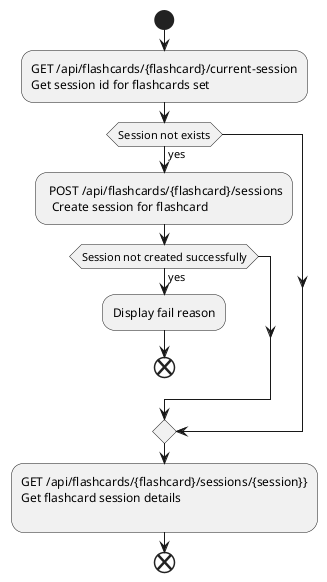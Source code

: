 @startuml

start
:GET /api/flashcards/{flashcard}/current-session
Get session id for flashcards set;

if (Session not exists) then (yes)
    : POST /api/flashcards/{flashcard}/sessions
      Create session for flashcard;
    if (Session not created successfully) then (yes)
        :Display fail reason;
        end
    endif
endif

:GET /api/flashcards/{flashcard}/sessions/{session}}
Get flashcard session details
;
end

@enduml